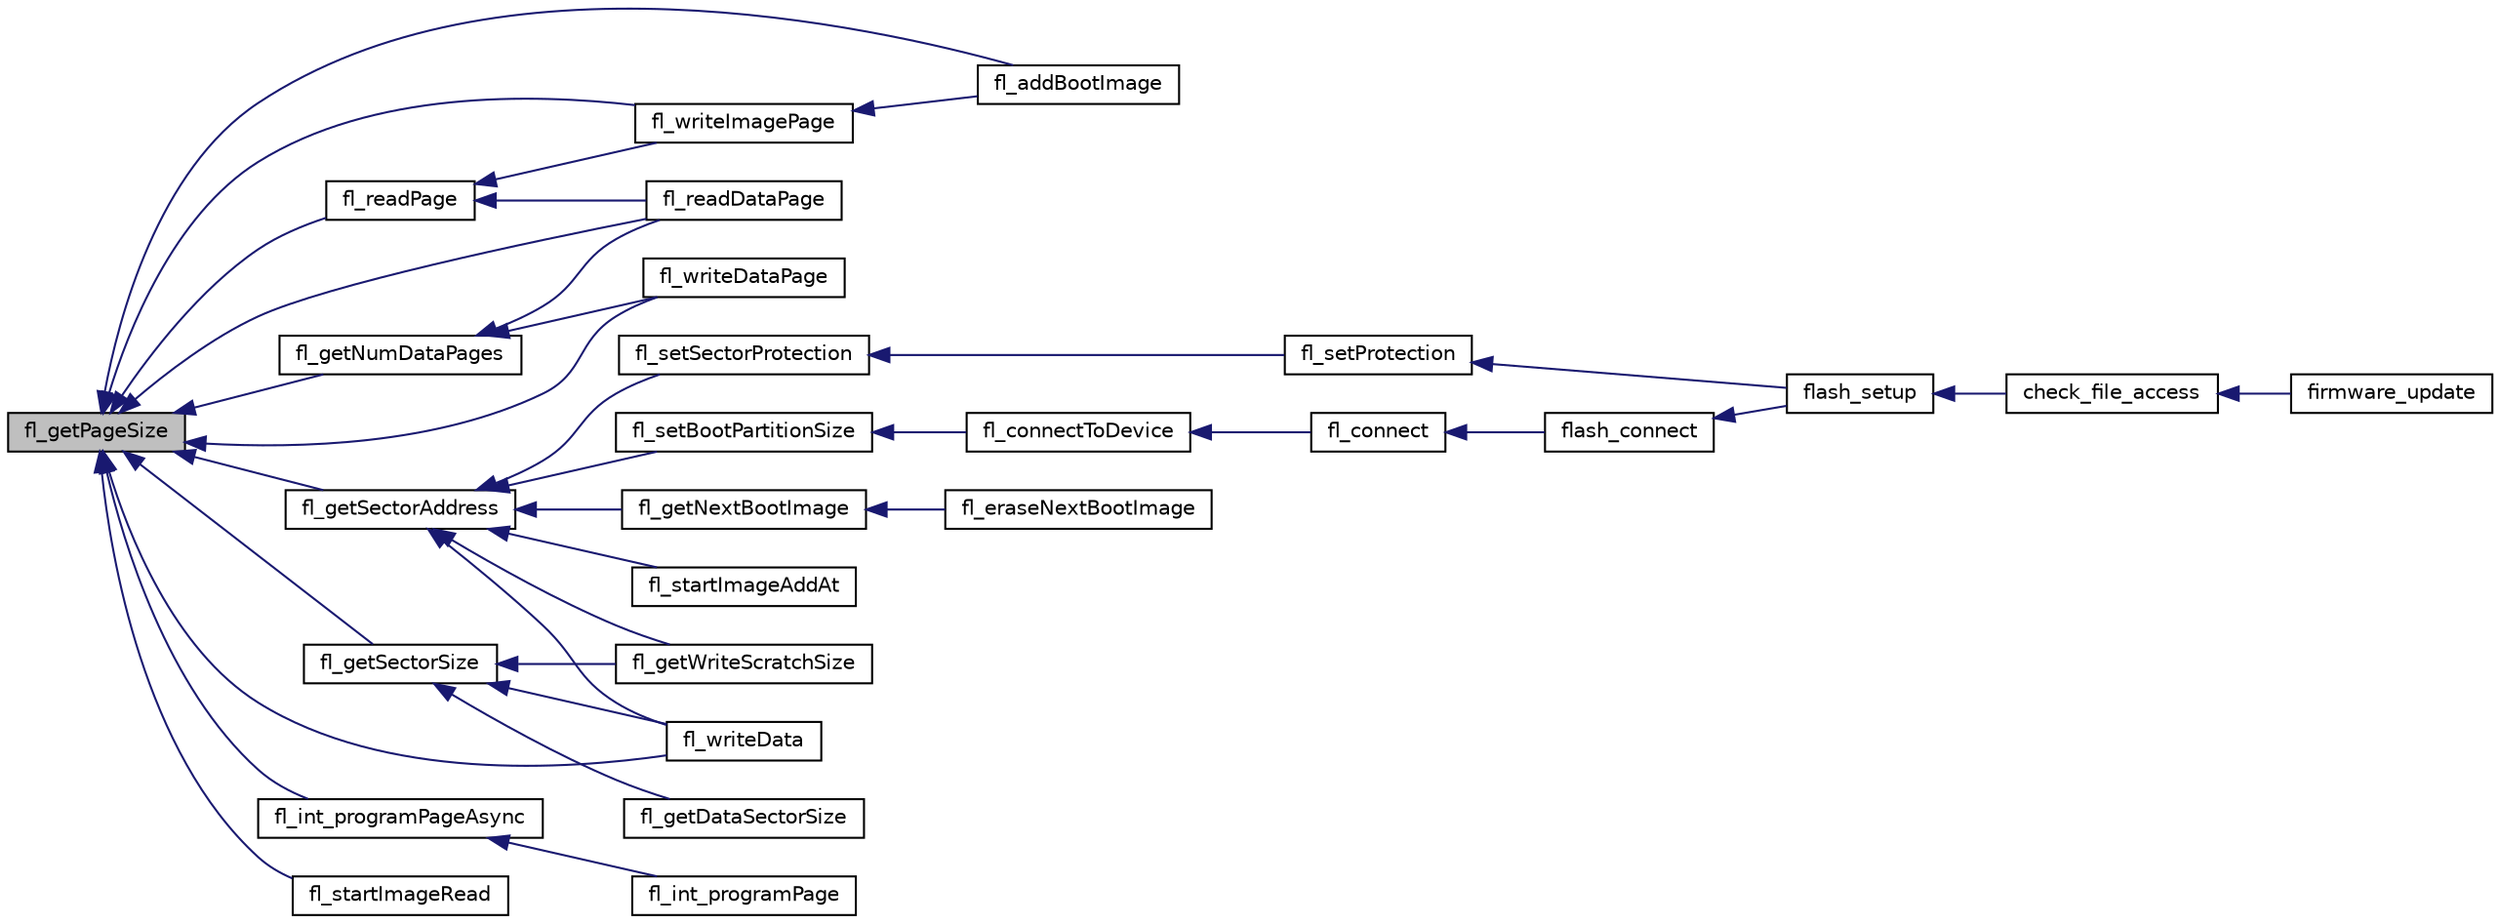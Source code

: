 digraph "fl_getPageSize"
{
 // INTERACTIVE_SVG=YES
  edge [fontname="Helvetica",fontsize="10",labelfontname="Helvetica",labelfontsize="10"];
  node [fontname="Helvetica",fontsize="10",shape=record];
  rankdir="LR";
  Node1 [label="fl_getPageSize",height=0.2,width=0.4,color="black", fillcolor="grey75", style="filled" fontcolor="black"];
  Node1 -> Node2 [dir="back",color="midnightblue",fontsize="10",style="solid",fontname="Helvetica"];
  Node2 [label="fl_addBootImage",height=0.2,width=0.4,color="black", fillcolor="white", style="filled",URL="$flashlib_8c.html#a0e9859ecf89b920715c00666e515a228"];
  Node1 -> Node3 [dir="back",color="midnightblue",fontsize="10",style="solid",fontname="Helvetica"];
  Node3 [label="fl_getNumDataPages",height=0.2,width=0.4,color="black", fillcolor="white", style="filled",URL="$flashlib_8c.html#af7838caf3365e7111f007fe2fed4b470"];
  Node3 -> Node4 [dir="back",color="midnightblue",fontsize="10",style="solid",fontname="Helvetica"];
  Node4 [label="fl_readDataPage",height=0.2,width=0.4,color="black", fillcolor="white", style="filled",URL="$flashlib_8c.html#a224a4e25ebfca097bdc3d674ceaeed43"];
  Node3 -> Node5 [dir="back",color="midnightblue",fontsize="10",style="solid",fontname="Helvetica"];
  Node5 [label="fl_writeDataPage",height=0.2,width=0.4,color="black", fillcolor="white", style="filled",URL="$flashlib_8c.html#a3c30029697e228c4c0e03f1bf9f2e5ce"];
  Node1 -> Node6 [dir="back",color="midnightblue",fontsize="10",style="solid",fontname="Helvetica"];
  Node6 [label="fl_getSectorAddress",height=0.2,width=0.4,color="black", fillcolor="white", style="filled",URL="$flashlib_8c.html#a99564c0c2c3b18f122d551dd5621d1fe"];
  Node6 -> Node7 [dir="back",color="midnightblue",fontsize="10",style="solid",fontname="Helvetica"];
  Node7 [label="fl_setSectorProtection",height=0.2,width=0.4,color="black", fillcolor="white", style="filled",URL="$flashlib_8c.html#a1327d915bc1202dec40911e92977fcb7"];
  Node7 -> Node8 [dir="back",color="midnightblue",fontsize="10",style="solid",fontname="Helvetica"];
  Node8 [label="fl_setProtection",height=0.2,width=0.4,color="black", fillcolor="white", style="filled",URL="$flashlib_8c.html#a3558707626664fd2f5f6a5da36f606d5"];
  Node8 -> Node9 [dir="back",color="midnightblue",fontsize="10",style="solid",fontname="Helvetica"];
  Node9 [label="flash_setup",height=0.2,width=0.4,color="black", fillcolor="white", style="filled",URL="$flash__write_8c.html#a68a08738ba4df3403b89a376ac330862"];
  Node9 -> Node10 [dir="back",color="midnightblue",fontsize="10",style="solid",fontname="Helvetica"];
  Node10 [label="check_file_access",height=0.2,width=0.4,color="black", fillcolor="white", style="filled",URL="$flash__somanet_8xc.html#a17156495777f802c805e3b2bb340500c"];
  Node10 -> Node11 [dir="back",color="midnightblue",fontsize="10",style="solid",fontname="Helvetica"];
  Node11 [label="firmware_update",height=0.2,width=0.4,color="black", fillcolor="white", style="filled",URL="$flash__somanet_8xc.html#a9e5fd5ed65b86c6c5a9aa1ffabc08486",tooltip="Firmware update function This thread must be on CORE 0 only. "];
  Node6 -> Node12 [dir="back",color="midnightblue",fontsize="10",style="solid",fontname="Helvetica"];
  Node12 [label="fl_setBootPartitionSize",height=0.2,width=0.4,color="black", fillcolor="white", style="filled",URL="$flashlib_8c.html#a324148726c3c56a53a66654b3b2e3280"];
  Node12 -> Node13 [dir="back",color="midnightblue",fontsize="10",style="solid",fontname="Helvetica"];
  Node13 [label="fl_connectToDevice",height=0.2,width=0.4,color="black", fillcolor="white", style="filled",URL="$flashlib_8c.html#ad23b58e44ae1b5af52894fce310ca434"];
  Node13 -> Node14 [dir="back",color="midnightblue",fontsize="10",style="solid",fontname="Helvetica"];
  Node14 [label="fl_connect",height=0.2,width=0.4,color="black", fillcolor="white", style="filled",URL="$flashlib_8c.html#a52a4484492e8e1fad90079d9d9567951"];
  Node14 -> Node15 [dir="back",color="midnightblue",fontsize="10",style="solid",fontname="Helvetica"];
  Node15 [label="flash_connect",height=0.2,width=0.4,color="black", fillcolor="white", style="filled",URL="$flash__write_8c.html#a71381947178f46aaf26d2c5a3c148a9f"];
  Node15 -> Node9 [dir="back",color="midnightblue",fontsize="10",style="solid",fontname="Helvetica"];
  Node6 -> Node16 [dir="back",color="midnightblue",fontsize="10",style="solid",fontname="Helvetica"];
  Node16 [label="fl_getNextBootImage",height=0.2,width=0.4,color="black", fillcolor="white", style="filled",URL="$flashlib_8c.html#a10e0e41c7b86cc4ededeb0c33a38a75d"];
  Node16 -> Node17 [dir="back",color="midnightblue",fontsize="10",style="solid",fontname="Helvetica"];
  Node17 [label="fl_eraseNextBootImage",height=0.2,width=0.4,color="black", fillcolor="white", style="filled",URL="$flashlib_8c.html#a46bc82cb8669dd0e1c304e8528a02706"];
  Node6 -> Node18 [dir="back",color="midnightblue",fontsize="10",style="solid",fontname="Helvetica"];
  Node18 [label="fl_startImageAddAt",height=0.2,width=0.4,color="black", fillcolor="white", style="filled",URL="$flashlib_8c.html#ad5bb339d347247b5122a10bf18ddfcf1"];
  Node6 -> Node19 [dir="back",color="midnightblue",fontsize="10",style="solid",fontname="Helvetica"];
  Node19 [label="fl_getWriteScratchSize",height=0.2,width=0.4,color="black", fillcolor="white", style="filled",URL="$flashlib_8c.html#aea6a11cdce54e32ab9ef47a14f746652"];
  Node6 -> Node20 [dir="back",color="midnightblue",fontsize="10",style="solid",fontname="Helvetica"];
  Node20 [label="fl_writeData",height=0.2,width=0.4,color="black", fillcolor="white", style="filled",URL="$flashlib_8c.html#a0b9de23c2221ee978540ccf39df36f58"];
  Node1 -> Node21 [dir="back",color="midnightblue",fontsize="10",style="solid",fontname="Helvetica"];
  Node21 [label="fl_getSectorSize",height=0.2,width=0.4,color="black", fillcolor="white", style="filled",URL="$flashlib_8c.html#a570137cb3fd7f4c7f3178ee3cf6a8dfa"];
  Node21 -> Node22 [dir="back",color="midnightblue",fontsize="10",style="solid",fontname="Helvetica"];
  Node22 [label="fl_getDataSectorSize",height=0.2,width=0.4,color="black", fillcolor="white", style="filled",URL="$flashlib_8c.html#ac4f79f3ad9a3ad1cddcda0cb1e4e6ebe"];
  Node21 -> Node19 [dir="back",color="midnightblue",fontsize="10",style="solid",fontname="Helvetica"];
  Node21 -> Node20 [dir="back",color="midnightblue",fontsize="10",style="solid",fontname="Helvetica"];
  Node1 -> Node23 [dir="back",color="midnightblue",fontsize="10",style="solid",fontname="Helvetica"];
  Node23 [label="fl_int_programPageAsync",height=0.2,width=0.4,color="black", fillcolor="white", style="filled",URL="$device__access_8xc.html#a119cdd041305e5408c518a4948654df6"];
  Node23 -> Node24 [dir="back",color="midnightblue",fontsize="10",style="solid",fontname="Helvetica"];
  Node24 [label="fl_int_programPage",height=0.2,width=0.4,color="black", fillcolor="white", style="filled",URL="$device__access_8xc.html#ab24728d7b2504b18f6d5e2b8e6cca21b"];
  Node1 -> Node4 [dir="back",color="midnightblue",fontsize="10",style="solid",fontname="Helvetica"];
  Node1 -> Node25 [dir="back",color="midnightblue",fontsize="10",style="solid",fontname="Helvetica"];
  Node25 [label="fl_readPage",height=0.2,width=0.4,color="black", fillcolor="white", style="filled",URL="$flashlib_8c.html#a51e187c5578caba8160d023f374e3f1b"];
  Node25 -> Node4 [dir="back",color="midnightblue",fontsize="10",style="solid",fontname="Helvetica"];
  Node25 -> Node26 [dir="back",color="midnightblue",fontsize="10",style="solid",fontname="Helvetica"];
  Node26 [label="fl_writeImagePage",height=0.2,width=0.4,color="black", fillcolor="white", style="filled",URL="$flashlib_8c.html#a798d15cac91a60cf0d42ef5dbaddafe4"];
  Node26 -> Node2 [dir="back",color="midnightblue",fontsize="10",style="solid",fontname="Helvetica"];
  Node1 -> Node27 [dir="back",color="midnightblue",fontsize="10",style="solid",fontname="Helvetica"];
  Node27 [label="fl_startImageRead",height=0.2,width=0.4,color="black", fillcolor="white", style="filled",URL="$flashlib_8c.html#a818a7761fa3b28cf20ce618cbb2481b6"];
  Node1 -> Node20 [dir="back",color="midnightblue",fontsize="10",style="solid",fontname="Helvetica"];
  Node1 -> Node5 [dir="back",color="midnightblue",fontsize="10",style="solid",fontname="Helvetica"];
  Node1 -> Node26 [dir="back",color="midnightblue",fontsize="10",style="solid",fontname="Helvetica"];
}
